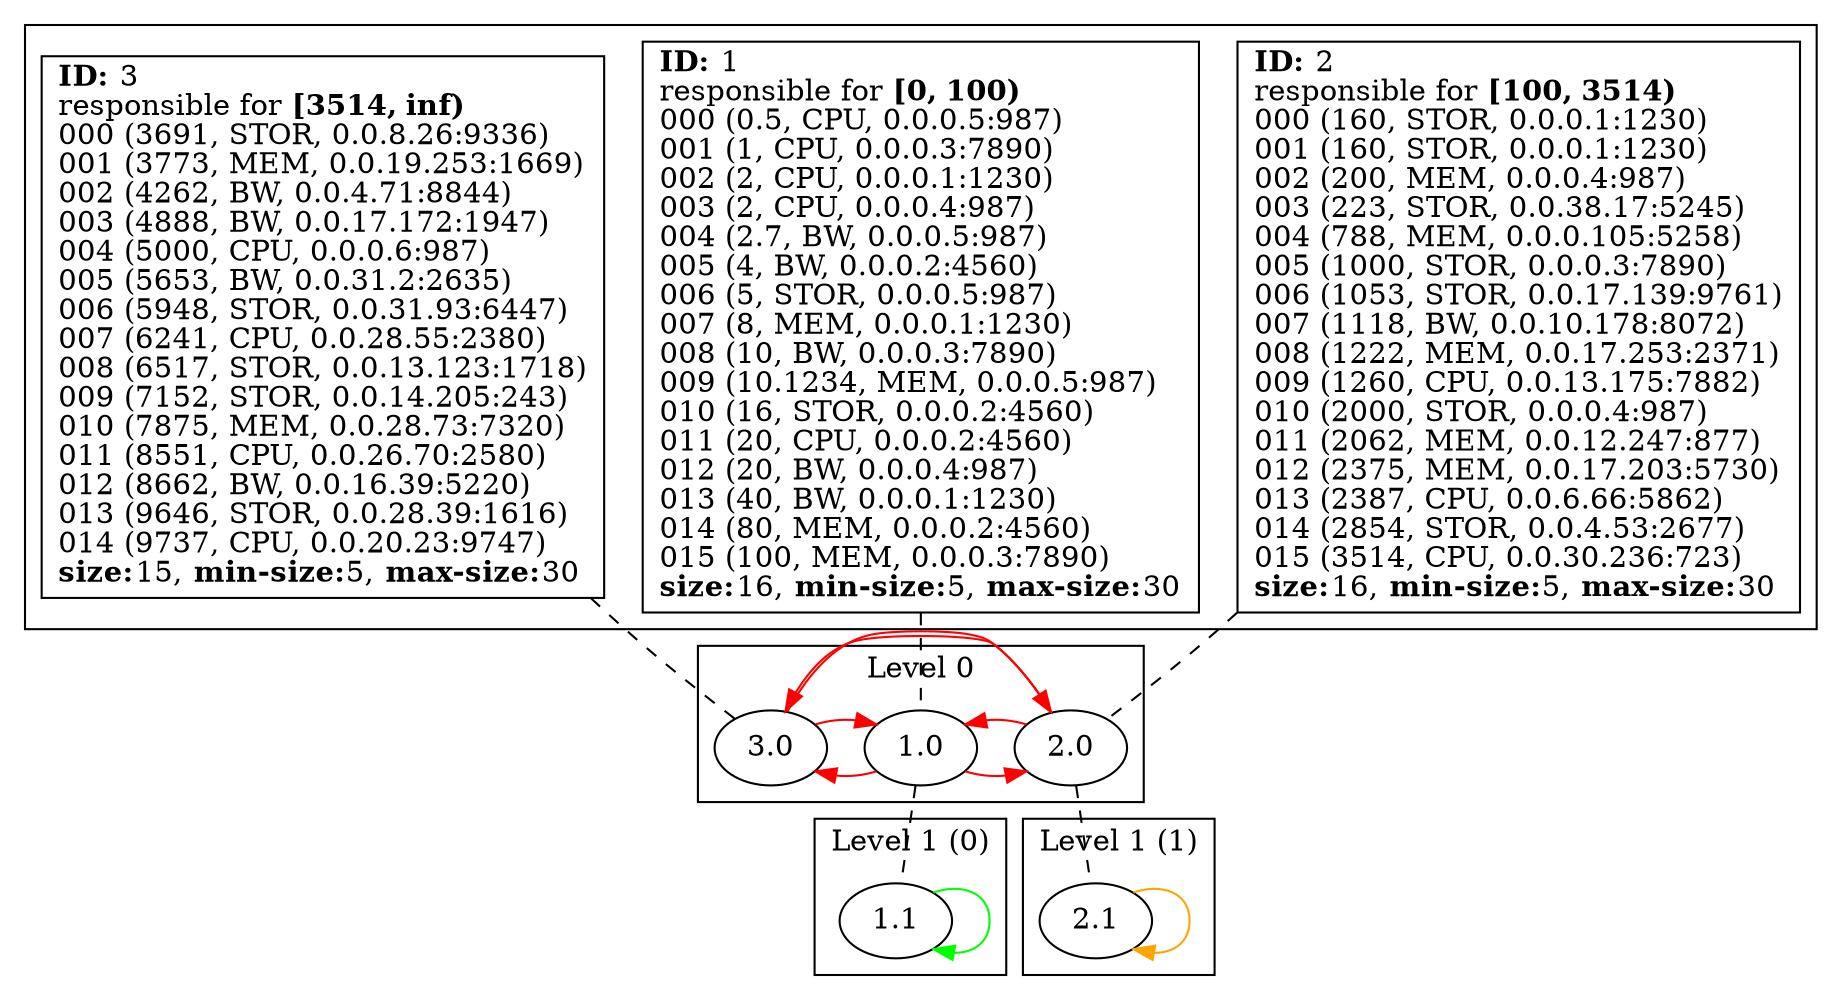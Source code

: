 strict
digraph SkipGraph {

	# vertical
	edge [dir=none style=dashed]
	subgraph {
		"1" -> "1.0" -> "1.1"
		}
	subgraph {
		"2" -> "2.0" -> "2.1"
		}
	subgraph {
		"3" -> "3.0"
		}

	# horizontal
	edge [dir=forward, style=solid]
	subgraph cluster_content {
		rank = same
		"1" [shape=box, label=
			<
				<B>ID:</B> 1<BR ALIGN="LEFT"/>
				responsible for <B>[0, 100)</B><BR ALIGN="LEFT"/>
				000 (0.5, CPU, 0.0.0.5:987)<BR ALIGN="LEFT"/>
				001 (1, CPU, 0.0.0.3:7890)<BR ALIGN="LEFT"/>
				002 (2, CPU, 0.0.0.1:1230)<BR ALIGN="LEFT"/>
				003 (2, CPU, 0.0.0.4:987)<BR ALIGN="LEFT"/>
				004 (2.7, BW, 0.0.0.5:987)<BR ALIGN="LEFT"/>
				005 (4, BW, 0.0.0.2:4560)<BR ALIGN="LEFT"/>
				006 (5, STOR, 0.0.0.5:987)<BR ALIGN="LEFT"/>
				007 (8, MEM, 0.0.0.1:1230)<BR ALIGN="LEFT"/>
				008 (10, BW, 0.0.0.3:7890)<BR ALIGN="LEFT"/>
				009 (10.1234, MEM, 0.0.0.5:987)<BR ALIGN="LEFT"/>
				010 (16, STOR, 0.0.0.2:4560)<BR ALIGN="LEFT"/>
				011 (20, CPU, 0.0.0.2:4560)<BR ALIGN="LEFT"/>
				012 (20, BW, 0.0.0.4:987)<BR ALIGN="LEFT"/>
				013 (40, BW, 0.0.0.1:1230)<BR ALIGN="LEFT"/>
				014 (80, MEM, 0.0.0.2:4560)<BR ALIGN="LEFT"/>
				015 (100, MEM, 0.0.0.3:7890)<BR ALIGN="LEFT"/>
			<B>size:</B>16, <B>min-size:</B>5, <B>max-size:</B>30<BR ALIGN="LEFT"/>			>]
		"2" [shape=box, label=
			<
				<B>ID:</B> 2<BR ALIGN="LEFT"/>
				responsible for <B>[100, 3514)</B><BR ALIGN="LEFT"/>
				000 (160, STOR, 0.0.0.1:1230)<BR ALIGN="LEFT"/>
				001 (160, STOR, 0.0.0.1:1230)<BR ALIGN="LEFT"/>
				002 (200, MEM, 0.0.0.4:987)<BR ALIGN="LEFT"/>
				003 (223, STOR, 0.0.38.17:5245)<BR ALIGN="LEFT"/>
				004 (788, MEM, 0.0.0.105:5258)<BR ALIGN="LEFT"/>
				005 (1000, STOR, 0.0.0.3:7890)<BR ALIGN="LEFT"/>
				006 (1053, STOR, 0.0.17.139:9761)<BR ALIGN="LEFT"/>
				007 (1118, BW, 0.0.10.178:8072)<BR ALIGN="LEFT"/>
				008 (1222, MEM, 0.0.17.253:2371)<BR ALIGN="LEFT"/>
				009 (1260, CPU, 0.0.13.175:7882)<BR ALIGN="LEFT"/>
				010 (2000, STOR, 0.0.0.4:987)<BR ALIGN="LEFT"/>
				011 (2062, MEM, 0.0.12.247:877)<BR ALIGN="LEFT"/>
				012 (2375, MEM, 0.0.17.203:5730)<BR ALIGN="LEFT"/>
				013 (2387, CPU, 0.0.6.66:5862)<BR ALIGN="LEFT"/>
				014 (2854, STOR, 0.0.4.53:2677)<BR ALIGN="LEFT"/>
				015 (3514, CPU, 0.0.30.236:723)<BR ALIGN="LEFT"/>
			<B>size:</B>16, <B>min-size:</B>5, <B>max-size:</B>30<BR ALIGN="LEFT"/>			>]
		"3" [shape=box, label=
			<
				<B>ID:</B> 3<BR ALIGN="LEFT"/>
				responsible for <B>[3514, inf)</B><BR ALIGN="LEFT"/>
				000 (3691, STOR, 0.0.8.26:9336)<BR ALIGN="LEFT"/>
				001 (3773, MEM, 0.0.19.253:1669)<BR ALIGN="LEFT"/>
				002 (4262, BW, 0.0.4.71:8844)<BR ALIGN="LEFT"/>
				003 (4888, BW, 0.0.17.172:1947)<BR ALIGN="LEFT"/>
				004 (5000, CPU, 0.0.0.6:987)<BR ALIGN="LEFT"/>
				005 (5653, BW, 0.0.31.2:2635)<BR ALIGN="LEFT"/>
				006 (5948, STOR, 0.0.31.93:6447)<BR ALIGN="LEFT"/>
				007 (6241, CPU, 0.0.28.55:2380)<BR ALIGN="LEFT"/>
				008 (6517, STOR, 0.0.13.123:1718)<BR ALIGN="LEFT"/>
				009 (7152, STOR, 0.0.14.205:243)<BR ALIGN="LEFT"/>
				010 (7875, MEM, 0.0.28.73:7320)<BR ALIGN="LEFT"/>
				011 (8551, CPU, 0.0.26.70:2580)<BR ALIGN="LEFT"/>
				012 (8662, BW, 0.0.16.39:5220)<BR ALIGN="LEFT"/>
				013 (9646, STOR, 0.0.28.39:1616)<BR ALIGN="LEFT"/>
				014 (9737, CPU, 0.0.20.23:9747)<BR ALIGN="LEFT"/>
			<B>size:</B>15, <B>min-size:</B>5, <B>max-size:</B>30<BR ALIGN="LEFT"/>			>]
	}

	edge [color=red]
	subgraph cluster_1 {
		rank = same
		label = "Level 0"
		subgraph {
			"1.0" -> "2.0"
			"1.0" -> "3.0"
		}
		subgraph {
			"2.0" -> "3.0"
			"2.0" -> "1.0"
		}
		subgraph {
			"3.0" -> "1.0"
			"3.0" -> "2.0"
		}
	}

	edge [color=green]
	subgraph cluster_10 {
		rank = same
		label = "Level 1 (0)"
		subgraph {
			"1.1" -> "1.1"
			"1.1" -> "1.1"
		}
	}

	edge [color=orange]
	subgraph cluster_11 {
		rank = same
		label = "Level 1 (1)"
		subgraph {
			"2.1" -> "2.1"
			"2.1" -> "2.1"
		}
	}


}
